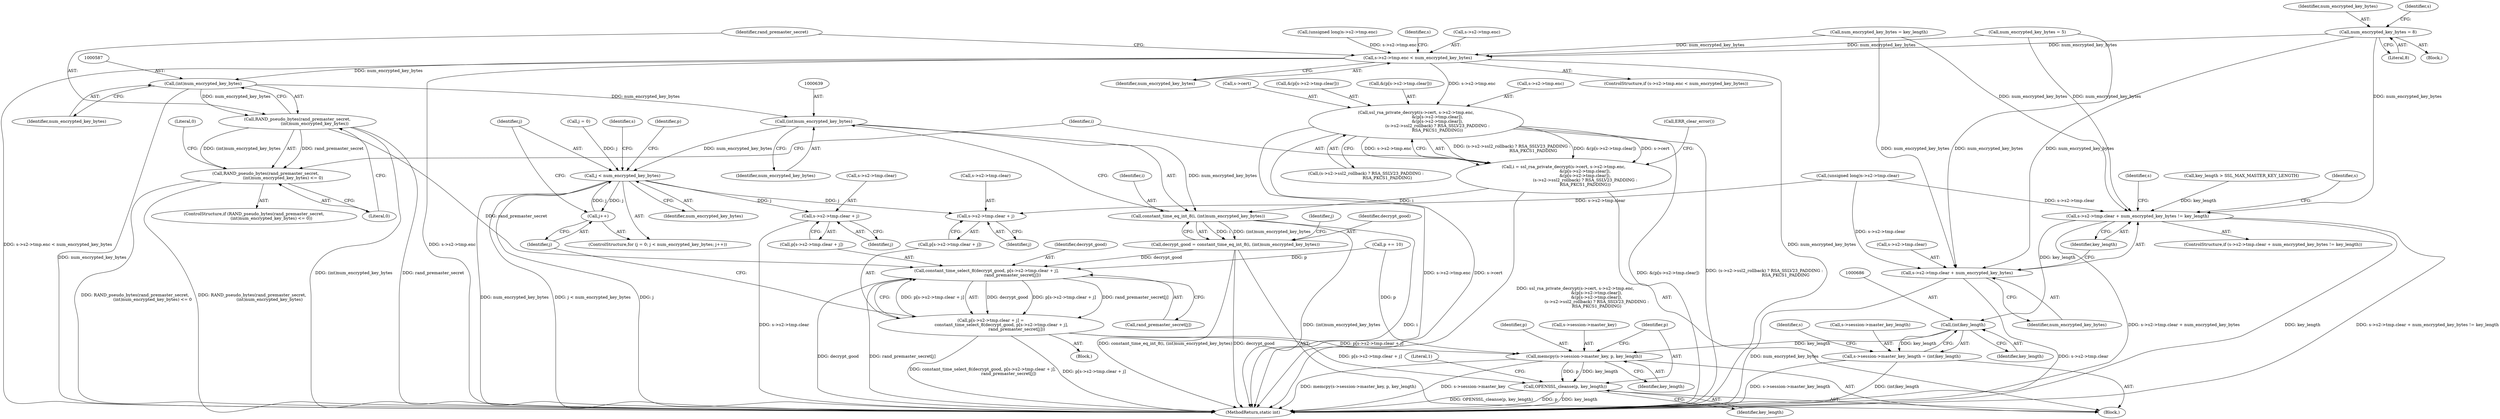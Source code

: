 digraph "0_openssl_d81a1600588b726c2bdccda7efad3cc7a87d6245_0@API" {
"1000525" [label="(Call,num_encrypted_key_bytes = 8)"];
"1000541" [label="(Call,s->s2->tmp.clear + num_encrypted_key_bytes != key_length)"];
"1000685" [label="(Call,(int)key_length)"];
"1000679" [label="(Call,s->session->master_key_length = (int)key_length)"];
"1000688" [label="(Call,memcpy(s->session->master_key, p, key_length))"];
"1000696" [label="(Call,OPENSSL_cleanse(p, key_length))"];
"1000542" [label="(Call,s->s2->tmp.clear + num_encrypted_key_bytes)"];
"1000563" [label="(Call,s->s2->tmp.enc < num_encrypted_key_bytes)"];
"1000586" [label="(Call,(int)num_encrypted_key_bytes)"];
"1000584" [label="(Call,RAND_pseudo_bytes(rand_premaster_secret,\n                          (int)num_encrypted_key_bytes))"];
"1000583" [label="(Call,RAND_pseudo_bytes(rand_premaster_secret,\n                          (int)num_encrypted_key_bytes) <= 0)"];
"1000663" [label="(Call,constant_time_select_8(decrypt_good, p[s->s2->tmp.clear + j],\n                                       rand_premaster_secret[j]))"];
"1000651" [label="(Call,p[s->s2->tmp.clear + j] =\n                constant_time_select_8(decrypt_good, p[s->s2->tmp.clear + j],\n                                       rand_premaster_secret[j]))"];
"1000638" [label="(Call,(int)num_encrypted_key_bytes)"];
"1000636" [label="(Call,constant_time_eq_int_8(i, (int)num_encrypted_key_bytes))"];
"1000634" [label="(Call,decrypt_good = constant_time_eq_int_8(i, (int)num_encrypted_key_bytes))"];
"1000645" [label="(Call,j < num_encrypted_key_bytes)"];
"1000648" [label="(Call,j++)"];
"1000654" [label="(Call,s->s2->tmp.clear + j)"];
"1000667" [label="(Call,s->s2->tmp.clear + j)"];
"1000594" [label="(Call,ssl_rsa_private_decrypt(s->cert, s->s2->tmp.enc,\n                                &(p[s->s2->tmp.clear]),\n                                &(p[s->s2->tmp.clear]),\n                                (s->s2->ssl2_rollback) ? RSA_SSLV23_PADDING :\n                                RSA_PKCS1_PADDING))"];
"1000592" [label="(Call,i = ssl_rsa_private_decrypt(s->cert, s->s2->tmp.enc,\n                                &(p[s->s2->tmp.clear]),\n                                &(p[s->s2->tmp.clear]),\n                                (s->s2->ssl2_rollback) ? RSA_SSLV23_PADDING :\n                                RSA_PKCS1_PADDING))"];
"1000584" [label="(Call,RAND_pseudo_bytes(rand_premaster_secret,\n                          (int)num_encrypted_key_bytes))"];
"1000333" [label="(Call,(unsigned long)s->s2->tmp.enc)"];
"1000688" [label="(Call,memcpy(s->session->master_key, p, key_length))"];
"1000563" [label="(Call,s->s2->tmp.enc < num_encrypted_key_bytes)"];
"1000645" [label="(Call,j < num_encrypted_key_bytes)"];
"1000526" [label="(Identifier,num_encrypted_key_bytes)"];
"1000594" [label="(Call,ssl_rsa_private_decrypt(s->cert, s->s2->tmp.enc,\n                                &(p[s->s2->tmp.clear]),\n                                &(p[s->s2->tmp.clear]),\n                                (s->s2->ssl2_rollback) ? RSA_SSLV23_PADDING :\n                                RSA_PKCS1_PADDING))"];
"1000541" [label="(Call,s->s2->tmp.clear + num_encrypted_key_bytes != key_length)"];
"1000663" [label="(Call,constant_time_select_8(decrypt_good, p[s->s2->tmp.clear + j],\n                                       rand_premaster_secret[j]))"];
"1000593" [label="(Identifier,i)"];
"1000695" [label="(Identifier,key_length)"];
"1000668" [label="(Call,s->s2->tmp.clear)"];
"1000598" [label="(Call,s->s2->tmp.enc)"];
"1000648" [label="(Call,j++)"];
"1000651" [label="(Call,p[s->s2->tmp.clear + j] =\n                constant_time_select_8(decrypt_good, p[s->s2->tmp.clear + j],\n                                       rand_premaster_secret[j]))"];
"1000543" [label="(Call,s->s2->tmp.clear)"];
"1000592" [label="(Call,i = ssl_rsa_private_decrypt(s->cert, s->s2->tmp.enc,\n                                &(p[s->s2->tmp.clear]),\n                                &(p[s->s2->tmp.clear]),\n                                (s->s2->ssl2_rollback) ? RSA_SSLV23_PADDING :\n                                RSA_PKCS1_PADDING))"];
"1000567" [label="(Identifier,s)"];
"1000498" [label="(Call,key_length > SSL_MAX_MASTER_KEY_LENGTH)"];
"1000595" [label="(Call,s->cert)"];
"1000605" [label="(Call,&(p[s->s2->tmp.clear]))"];
"1000675" [label="(Identifier,j)"];
"1000655" [label="(Call,s->s2->tmp.clear)"];
"1000109" [label="(Block,)"];
"1000615" [label="(Call,&(p[s->s2->tmp.clear]))"];
"1000542" [label="(Call,s->s2->tmp.clear + num_encrypted_key_bytes)"];
"1000540" [label="(ControlStructure,if (s->s2->tmp.clear + num_encrypted_key_bytes != key_length))"];
"1000694" [label="(Identifier,p)"];
"1000574" [label="(Identifier,s)"];
"1000687" [label="(Identifier,key_length)"];
"1000636" [label="(Call,constant_time_eq_int_8(i, (int)num_encrypted_key_bytes))"];
"1000682" [label="(Identifier,s)"];
"1000635" [label="(Identifier,decrypt_good)"];
"1000564" [label="(Call,s->s2->tmp.enc)"];
"1000696" [label="(Call,OPENSSL_cleanse(p, key_length))"];
"1000571" [label="(Identifier,num_encrypted_key_bytes)"];
"1000554" [label="(Identifier,s)"];
"1000532" [label="(Call,num_encrypted_key_bytes = 5)"];
"1000665" [label="(Call,p[s->s2->tmp.clear + j])"];
"1000650" [label="(Block,)"];
"1000679" [label="(Call,s->session->master_key_length = (int)key_length)"];
"1000700" [label="(Literal,1)"];
"1000652" [label="(Call,p[s->s2->tmp.clear + j])"];
"1000323" [label="(Call,(unsigned long)s->s2->tmp.clear)"];
"1000647" [label="(Identifier,num_encrypted_key_bytes)"];
"1000649" [label="(Identifier,j)"];
"1000409" [label="(Call,p += 10)"];
"1000640" [label="(Identifier,num_encrypted_key_bytes)"];
"1000643" [label="(Identifier,j)"];
"1000546" [label="(Identifier,s)"];
"1000551" [label="(Identifier,key_length)"];
"1000583" [label="(Call,RAND_pseudo_bytes(rand_premaster_secret,\n                          (int)num_encrypted_key_bytes) <= 0)"];
"1000591" [label="(Literal,0)"];
"1000585" [label="(Identifier,rand_premaster_secret)"];
"1000637" [label="(Identifier,i)"];
"1000653" [label="(Identifier,p)"];
"1000625" [label="(Call,(s->s2->ssl2_rollback) ? RSA_SSLV23_PADDING :\n                                RSA_PKCS1_PADDING)"];
"1000527" [label="(Literal,8)"];
"1000633" [label="(Call,ERR_clear_error())"];
"1000638" [label="(Call,(int)num_encrypted_key_bytes)"];
"1000664" [label="(Identifier,decrypt_good)"];
"1000588" [label="(Identifier,num_encrypted_key_bytes)"];
"1000525" [label="(Call,num_encrypted_key_bytes = 8)"];
"1000680" [label="(Call,s->session->master_key_length)"];
"1000537" [label="(Call,num_encrypted_key_bytes = key_length)"];
"1000589" [label="(Literal,0)"];
"1000698" [label="(Identifier,key_length)"];
"1000586" [label="(Call,(int)num_encrypted_key_bytes)"];
"1000662" [label="(Identifier,j)"];
"1000701" [label="(MethodReturn,static int)"];
"1000654" [label="(Call,s->s2->tmp.clear + j)"];
"1000550" [label="(Identifier,num_encrypted_key_bytes)"];
"1000646" [label="(Identifier,j)"];
"1000521" [label="(Block,)"];
"1000676" [label="(Call,rand_premaster_secret[j])"];
"1000562" [label="(ControlStructure,if (s->s2->tmp.enc < num_encrypted_key_bytes))"];
"1000691" [label="(Identifier,s)"];
"1000685" [label="(Call,(int)key_length)"];
"1000697" [label="(Identifier,p)"];
"1000634" [label="(Call,decrypt_good = constant_time_eq_int_8(i, (int)num_encrypted_key_bytes))"];
"1000667" [label="(Call,s->s2->tmp.clear + j)"];
"1000689" [label="(Call,s->session->master_key)"];
"1000582" [label="(ControlStructure,if (RAND_pseudo_bytes(rand_premaster_secret,\n                          (int)num_encrypted_key_bytes) <= 0))"];
"1000642" [label="(Call,j = 0)"];
"1000641" [label="(ControlStructure,for (j = 0; j < num_encrypted_key_bytes; j++))"];
"1000525" -> "1000521"  [label="AST: "];
"1000525" -> "1000527"  [label="CFG: "];
"1000526" -> "1000525"  [label="AST: "];
"1000527" -> "1000525"  [label="AST: "];
"1000546" -> "1000525"  [label="CFG: "];
"1000525" -> "1000541"  [label="DDG: num_encrypted_key_bytes"];
"1000525" -> "1000542"  [label="DDG: num_encrypted_key_bytes"];
"1000525" -> "1000563"  [label="DDG: num_encrypted_key_bytes"];
"1000541" -> "1000540"  [label="AST: "];
"1000541" -> "1000551"  [label="CFG: "];
"1000542" -> "1000541"  [label="AST: "];
"1000551" -> "1000541"  [label="AST: "];
"1000554" -> "1000541"  [label="CFG: "];
"1000567" -> "1000541"  [label="CFG: "];
"1000541" -> "1000701"  [label="DDG: s->s2->tmp.clear + num_encrypted_key_bytes"];
"1000541" -> "1000701"  [label="DDG: key_length"];
"1000541" -> "1000701"  [label="DDG: s->s2->tmp.clear + num_encrypted_key_bytes != key_length"];
"1000323" -> "1000541"  [label="DDG: s->s2->tmp.clear"];
"1000532" -> "1000541"  [label="DDG: num_encrypted_key_bytes"];
"1000537" -> "1000541"  [label="DDG: num_encrypted_key_bytes"];
"1000498" -> "1000541"  [label="DDG: key_length"];
"1000541" -> "1000685"  [label="DDG: key_length"];
"1000685" -> "1000679"  [label="AST: "];
"1000685" -> "1000687"  [label="CFG: "];
"1000686" -> "1000685"  [label="AST: "];
"1000687" -> "1000685"  [label="AST: "];
"1000679" -> "1000685"  [label="CFG: "];
"1000685" -> "1000679"  [label="DDG: key_length"];
"1000685" -> "1000688"  [label="DDG: key_length"];
"1000679" -> "1000109"  [label="AST: "];
"1000680" -> "1000679"  [label="AST: "];
"1000691" -> "1000679"  [label="CFG: "];
"1000679" -> "1000701"  [label="DDG: s->session->master_key_length"];
"1000679" -> "1000701"  [label="DDG: (int)key_length"];
"1000688" -> "1000109"  [label="AST: "];
"1000688" -> "1000695"  [label="CFG: "];
"1000689" -> "1000688"  [label="AST: "];
"1000694" -> "1000688"  [label="AST: "];
"1000695" -> "1000688"  [label="AST: "];
"1000697" -> "1000688"  [label="CFG: "];
"1000688" -> "1000701"  [label="DDG: s->session->master_key"];
"1000688" -> "1000701"  [label="DDG: memcpy(s->session->master_key, p, key_length)"];
"1000651" -> "1000688"  [label="DDG: p[s->s2->tmp.clear + j]"];
"1000409" -> "1000688"  [label="DDG: p"];
"1000688" -> "1000696"  [label="DDG: p"];
"1000688" -> "1000696"  [label="DDG: key_length"];
"1000696" -> "1000109"  [label="AST: "];
"1000696" -> "1000698"  [label="CFG: "];
"1000697" -> "1000696"  [label="AST: "];
"1000698" -> "1000696"  [label="AST: "];
"1000700" -> "1000696"  [label="CFG: "];
"1000696" -> "1000701"  [label="DDG: OPENSSL_cleanse(p, key_length)"];
"1000696" -> "1000701"  [label="DDG: p"];
"1000696" -> "1000701"  [label="DDG: key_length"];
"1000651" -> "1000696"  [label="DDG: p[s->s2->tmp.clear + j]"];
"1000542" -> "1000550"  [label="CFG: "];
"1000543" -> "1000542"  [label="AST: "];
"1000550" -> "1000542"  [label="AST: "];
"1000551" -> "1000542"  [label="CFG: "];
"1000542" -> "1000701"  [label="DDG: num_encrypted_key_bytes"];
"1000542" -> "1000701"  [label="DDG: s->s2->tmp.clear"];
"1000323" -> "1000542"  [label="DDG: s->s2->tmp.clear"];
"1000532" -> "1000542"  [label="DDG: num_encrypted_key_bytes"];
"1000537" -> "1000542"  [label="DDG: num_encrypted_key_bytes"];
"1000563" -> "1000562"  [label="AST: "];
"1000563" -> "1000571"  [label="CFG: "];
"1000564" -> "1000563"  [label="AST: "];
"1000571" -> "1000563"  [label="AST: "];
"1000574" -> "1000563"  [label="CFG: "];
"1000585" -> "1000563"  [label="CFG: "];
"1000563" -> "1000701"  [label="DDG: num_encrypted_key_bytes"];
"1000563" -> "1000701"  [label="DDG: s->s2->tmp.enc < num_encrypted_key_bytes"];
"1000563" -> "1000701"  [label="DDG: s->s2->tmp.enc"];
"1000333" -> "1000563"  [label="DDG: s->s2->tmp.enc"];
"1000532" -> "1000563"  [label="DDG: num_encrypted_key_bytes"];
"1000537" -> "1000563"  [label="DDG: num_encrypted_key_bytes"];
"1000563" -> "1000586"  [label="DDG: num_encrypted_key_bytes"];
"1000563" -> "1000594"  [label="DDG: s->s2->tmp.enc"];
"1000586" -> "1000584"  [label="AST: "];
"1000586" -> "1000588"  [label="CFG: "];
"1000587" -> "1000586"  [label="AST: "];
"1000588" -> "1000586"  [label="AST: "];
"1000584" -> "1000586"  [label="CFG: "];
"1000586" -> "1000701"  [label="DDG: num_encrypted_key_bytes"];
"1000586" -> "1000584"  [label="DDG: num_encrypted_key_bytes"];
"1000586" -> "1000638"  [label="DDG: num_encrypted_key_bytes"];
"1000584" -> "1000583"  [label="AST: "];
"1000585" -> "1000584"  [label="AST: "];
"1000589" -> "1000584"  [label="CFG: "];
"1000584" -> "1000701"  [label="DDG: (int)num_encrypted_key_bytes"];
"1000584" -> "1000701"  [label="DDG: rand_premaster_secret"];
"1000584" -> "1000583"  [label="DDG: rand_premaster_secret"];
"1000584" -> "1000583"  [label="DDG: (int)num_encrypted_key_bytes"];
"1000584" -> "1000663"  [label="DDG: rand_premaster_secret"];
"1000583" -> "1000582"  [label="AST: "];
"1000583" -> "1000589"  [label="CFG: "];
"1000589" -> "1000583"  [label="AST: "];
"1000591" -> "1000583"  [label="CFG: "];
"1000593" -> "1000583"  [label="CFG: "];
"1000583" -> "1000701"  [label="DDG: RAND_pseudo_bytes(rand_premaster_secret,\n                          (int)num_encrypted_key_bytes) <= 0"];
"1000583" -> "1000701"  [label="DDG: RAND_pseudo_bytes(rand_premaster_secret,\n                          (int)num_encrypted_key_bytes)"];
"1000663" -> "1000651"  [label="AST: "];
"1000663" -> "1000676"  [label="CFG: "];
"1000664" -> "1000663"  [label="AST: "];
"1000665" -> "1000663"  [label="AST: "];
"1000676" -> "1000663"  [label="AST: "];
"1000651" -> "1000663"  [label="CFG: "];
"1000663" -> "1000701"  [label="DDG: rand_premaster_secret[j]"];
"1000663" -> "1000701"  [label="DDG: decrypt_good"];
"1000663" -> "1000651"  [label="DDG: decrypt_good"];
"1000663" -> "1000651"  [label="DDG: p[s->s2->tmp.clear + j]"];
"1000663" -> "1000651"  [label="DDG: rand_premaster_secret[j]"];
"1000634" -> "1000663"  [label="DDG: decrypt_good"];
"1000651" -> "1000663"  [label="DDG: p[s->s2->tmp.clear + j]"];
"1000409" -> "1000663"  [label="DDG: p"];
"1000651" -> "1000650"  [label="AST: "];
"1000652" -> "1000651"  [label="AST: "];
"1000649" -> "1000651"  [label="CFG: "];
"1000651" -> "1000701"  [label="DDG: constant_time_select_8(decrypt_good, p[s->s2->tmp.clear + j],\n                                       rand_premaster_secret[j])"];
"1000651" -> "1000701"  [label="DDG: p[s->s2->tmp.clear + j]"];
"1000638" -> "1000636"  [label="AST: "];
"1000638" -> "1000640"  [label="CFG: "];
"1000639" -> "1000638"  [label="AST: "];
"1000640" -> "1000638"  [label="AST: "];
"1000636" -> "1000638"  [label="CFG: "];
"1000638" -> "1000636"  [label="DDG: num_encrypted_key_bytes"];
"1000638" -> "1000645"  [label="DDG: num_encrypted_key_bytes"];
"1000636" -> "1000634"  [label="AST: "];
"1000637" -> "1000636"  [label="AST: "];
"1000634" -> "1000636"  [label="CFG: "];
"1000636" -> "1000701"  [label="DDG: (int)num_encrypted_key_bytes"];
"1000636" -> "1000701"  [label="DDG: i"];
"1000636" -> "1000634"  [label="DDG: i"];
"1000636" -> "1000634"  [label="DDG: (int)num_encrypted_key_bytes"];
"1000592" -> "1000636"  [label="DDG: i"];
"1000634" -> "1000109"  [label="AST: "];
"1000635" -> "1000634"  [label="AST: "];
"1000643" -> "1000634"  [label="CFG: "];
"1000634" -> "1000701"  [label="DDG: decrypt_good"];
"1000634" -> "1000701"  [label="DDG: constant_time_eq_int_8(i, (int)num_encrypted_key_bytes)"];
"1000645" -> "1000641"  [label="AST: "];
"1000645" -> "1000647"  [label="CFG: "];
"1000646" -> "1000645"  [label="AST: "];
"1000647" -> "1000645"  [label="AST: "];
"1000653" -> "1000645"  [label="CFG: "];
"1000682" -> "1000645"  [label="CFG: "];
"1000645" -> "1000701"  [label="DDG: j"];
"1000645" -> "1000701"  [label="DDG: num_encrypted_key_bytes"];
"1000645" -> "1000701"  [label="DDG: j < num_encrypted_key_bytes"];
"1000642" -> "1000645"  [label="DDG: j"];
"1000648" -> "1000645"  [label="DDG: j"];
"1000645" -> "1000648"  [label="DDG: j"];
"1000645" -> "1000654"  [label="DDG: j"];
"1000645" -> "1000667"  [label="DDG: j"];
"1000648" -> "1000641"  [label="AST: "];
"1000648" -> "1000649"  [label="CFG: "];
"1000649" -> "1000648"  [label="AST: "];
"1000646" -> "1000648"  [label="CFG: "];
"1000654" -> "1000652"  [label="AST: "];
"1000654" -> "1000662"  [label="CFG: "];
"1000655" -> "1000654"  [label="AST: "];
"1000662" -> "1000654"  [label="AST: "];
"1000652" -> "1000654"  [label="CFG: "];
"1000323" -> "1000654"  [label="DDG: s->s2->tmp.clear"];
"1000667" -> "1000665"  [label="AST: "];
"1000667" -> "1000675"  [label="CFG: "];
"1000668" -> "1000667"  [label="AST: "];
"1000675" -> "1000667"  [label="AST: "];
"1000665" -> "1000667"  [label="CFG: "];
"1000667" -> "1000701"  [label="DDG: s->s2->tmp.clear"];
"1000594" -> "1000592"  [label="AST: "];
"1000594" -> "1000625"  [label="CFG: "];
"1000595" -> "1000594"  [label="AST: "];
"1000598" -> "1000594"  [label="AST: "];
"1000605" -> "1000594"  [label="AST: "];
"1000615" -> "1000594"  [label="AST: "];
"1000625" -> "1000594"  [label="AST: "];
"1000592" -> "1000594"  [label="CFG: "];
"1000594" -> "1000701"  [label="DDG: s->s2->tmp.enc"];
"1000594" -> "1000701"  [label="DDG: s->cert"];
"1000594" -> "1000701"  [label="DDG: &(p[s->s2->tmp.clear])"];
"1000594" -> "1000701"  [label="DDG: (s->s2->ssl2_rollback) ? RSA_SSLV23_PADDING :\n                                RSA_PKCS1_PADDING"];
"1000594" -> "1000592"  [label="DDG: (s->s2->ssl2_rollback) ? RSA_SSLV23_PADDING :\n                                RSA_PKCS1_PADDING"];
"1000594" -> "1000592"  [label="DDG: &(p[s->s2->tmp.clear])"];
"1000594" -> "1000592"  [label="DDG: s->cert"];
"1000594" -> "1000592"  [label="DDG: s->s2->tmp.enc"];
"1000592" -> "1000109"  [label="AST: "];
"1000593" -> "1000592"  [label="AST: "];
"1000633" -> "1000592"  [label="CFG: "];
"1000592" -> "1000701"  [label="DDG: ssl_rsa_private_decrypt(s->cert, s->s2->tmp.enc,\n                                &(p[s->s2->tmp.clear]),\n                                &(p[s->s2->tmp.clear]),\n                                (s->s2->ssl2_rollback) ? RSA_SSLV23_PADDING :\n                                RSA_PKCS1_PADDING)"];
}
